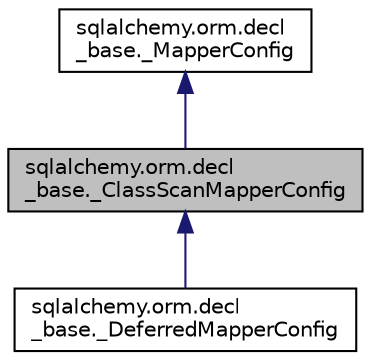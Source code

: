digraph "sqlalchemy.orm.decl_base._ClassScanMapperConfig"
{
 // LATEX_PDF_SIZE
  edge [fontname="Helvetica",fontsize="10",labelfontname="Helvetica",labelfontsize="10"];
  node [fontname="Helvetica",fontsize="10",shape=record];
  Node1 [label="sqlalchemy.orm.decl\l_base._ClassScanMapperConfig",height=0.2,width=0.4,color="black", fillcolor="grey75", style="filled", fontcolor="black",tooltip=" "];
  Node2 -> Node1 [dir="back",color="midnightblue",fontsize="10",style="solid",fontname="Helvetica"];
  Node2 [label="sqlalchemy.orm.decl\l_base._MapperConfig",height=0.2,width=0.4,color="black", fillcolor="white", style="filled",URL="$classsqlalchemy_1_1orm_1_1decl__base_1_1__MapperConfig.html",tooltip=" "];
  Node1 -> Node3 [dir="back",color="midnightblue",fontsize="10",style="solid",fontname="Helvetica"];
  Node3 [label="sqlalchemy.orm.decl\l_base._DeferredMapperConfig",height=0.2,width=0.4,color="black", fillcolor="white", style="filled",URL="$classsqlalchemy_1_1orm_1_1decl__base_1_1__DeferredMapperConfig.html",tooltip=" "];
}
